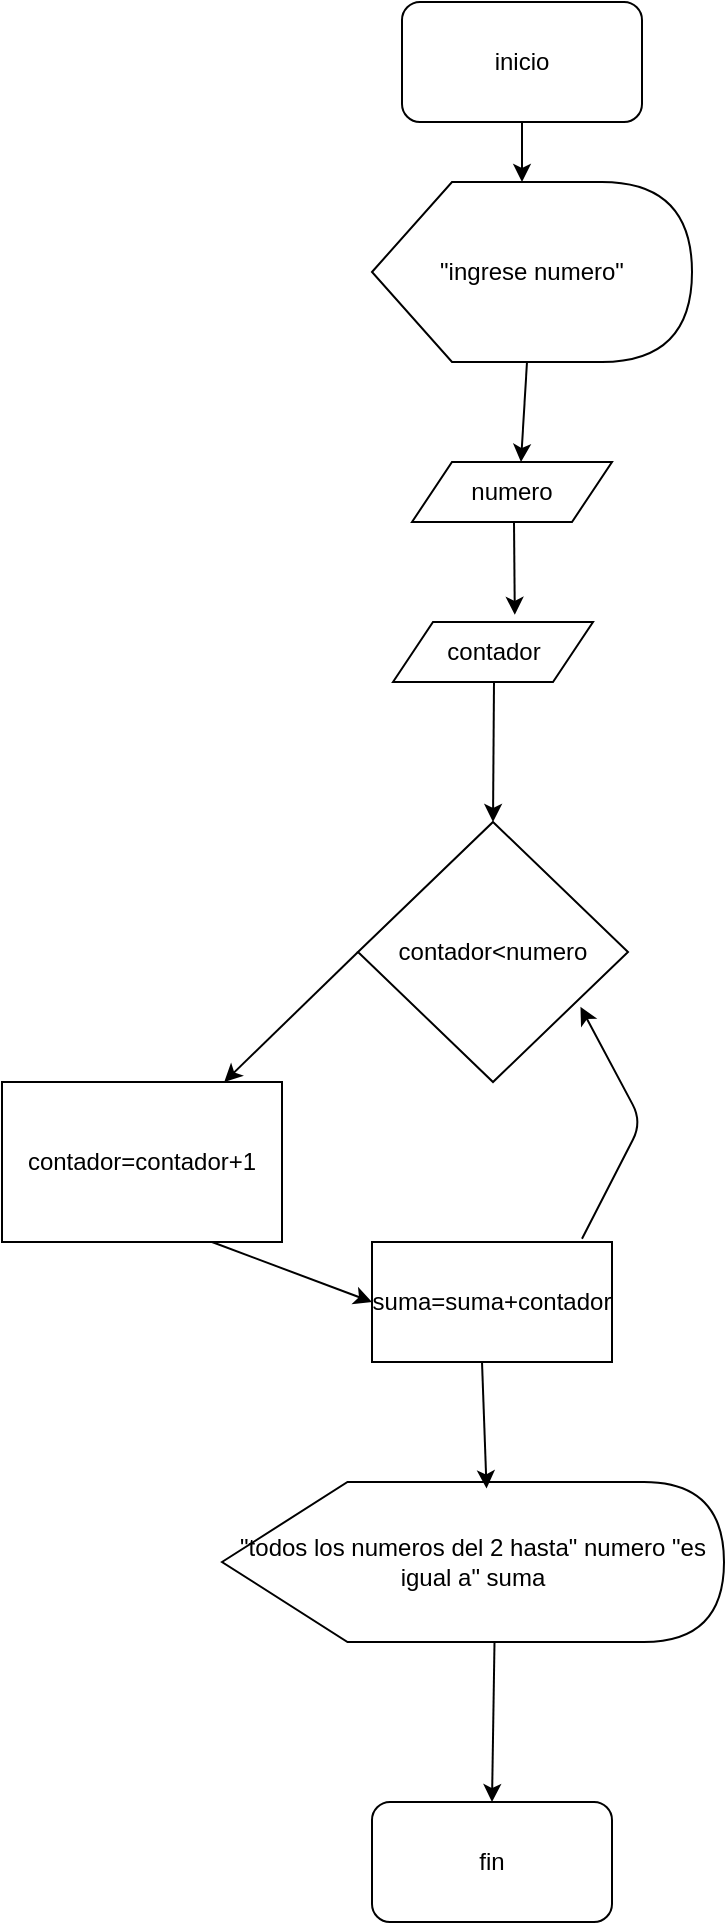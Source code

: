 <mxfile>
    <diagram id="d968p989WvWNPiMPFKE-" name="Page-1">
        <mxGraphModel dx="944" dy="249" grid="1" gridSize="10" guides="1" tooltips="1" connect="1" arrows="1" fold="1" page="1" pageScale="1" pageWidth="850" pageHeight="1100" math="0" shadow="0">
            <root>
                <mxCell id="0"/>
                <mxCell id="1" parent="0"/>
                <mxCell id="2" value="inicio" style="rounded=1;whiteSpace=wrap;html=1;" parent="1" vertex="1">
                    <mxGeometry x="380" width="120" height="60" as="geometry"/>
                </mxCell>
                <mxCell id="3" value="fin" style="rounded=1;whiteSpace=wrap;html=1;" parent="1" vertex="1">
                    <mxGeometry x="365" y="900" width="120" height="60" as="geometry"/>
                </mxCell>
                <mxCell id="4" value="&quot;ingrese numero&quot;" style="shape=display;whiteSpace=wrap;html=1;" parent="1" vertex="1">
                    <mxGeometry x="365" y="90" width="160" height="90" as="geometry"/>
                </mxCell>
                <mxCell id="22" style="edgeStyle=none;html=1;entryX=0.609;entryY=-0.12;entryDx=0;entryDy=0;entryPerimeter=0;" parent="1" target="18" edge="1">
                    <mxGeometry relative="1" as="geometry">
                        <mxPoint x="435" y="270" as="targetPoint"/>
                        <mxPoint x="436" y="260" as="sourcePoint"/>
                    </mxGeometry>
                </mxCell>
                <mxCell id="5" value="numero" style="shape=parallelogram;perimeter=parallelogramPerimeter;whiteSpace=wrap;html=1;fixedSize=1;" parent="1" vertex="1">
                    <mxGeometry x="385" y="230" width="100" height="30" as="geometry"/>
                </mxCell>
                <mxCell id="26" style="edgeStyle=none;html=1;exitX=0;exitY=0.5;exitDx=0;exitDy=0;" parent="1" source="6" target="27" edge="1">
                    <mxGeometry relative="1" as="geometry">
                        <mxPoint x="300" y="520" as="targetPoint"/>
                    </mxGeometry>
                </mxCell>
                <mxCell id="6" value="contador&amp;lt;numero" style="rhombus;whiteSpace=wrap;html=1;" parent="1" vertex="1">
                    <mxGeometry x="358" y="410" width="135" height="130" as="geometry"/>
                </mxCell>
                <mxCell id="7" value="suma=suma+contador" style="rounded=0;whiteSpace=wrap;html=1;" parent="1" vertex="1">
                    <mxGeometry x="365" y="620" width="120" height="60" as="geometry"/>
                </mxCell>
                <mxCell id="8" value="&quot;todos los numeros del 2 hasta&quot; numero &quot;es igual a&quot; suma" style="shape=display;whiteSpace=wrap;html=1;" parent="1" vertex="1">
                    <mxGeometry x="290" y="740" width="251" height="80" as="geometry"/>
                </mxCell>
                <mxCell id="10" value="" style="endArrow=classic;html=1;elbow=vertical;entryX=0.527;entryY=0.04;entryDx=0;entryDy=0;entryPerimeter=0;" parent="1" target="8" edge="1">
                    <mxGeometry width="50" height="50" relative="1" as="geometry">
                        <mxPoint x="420" y="680" as="sourcePoint"/>
                        <mxPoint x="460" y="740" as="targetPoint"/>
                    </mxGeometry>
                </mxCell>
                <mxCell id="11" value="" style="endArrow=classic;html=1;elbow=vertical;entryX=0.5;entryY=0;entryDx=0;entryDy=0;exitX=0;exitY=0;exitDx=136.25;exitDy=80;exitPerimeter=0;" parent="1" source="8" target="3" edge="1">
                    <mxGeometry width="50" height="50" relative="1" as="geometry">
                        <mxPoint x="420" y="830" as="sourcePoint"/>
                        <mxPoint x="442.5" y="890" as="targetPoint"/>
                    </mxGeometry>
                </mxCell>
                <mxCell id="13" value="" style="endArrow=classic;html=1;elbow=vertical;exitX=0;exitY=0;exitDx=77.5;exitDy=90;exitPerimeter=0;" parent="1" source="4" edge="1">
                    <mxGeometry width="50" height="50" relative="1" as="geometry">
                        <mxPoint x="439.5" y="200" as="sourcePoint"/>
                        <mxPoint x="439.5" y="230" as="targetPoint"/>
                    </mxGeometry>
                </mxCell>
                <mxCell id="14" value="" style="endArrow=classic;html=1;elbow=vertical;" parent="1" edge="1">
                    <mxGeometry width="50" height="50" relative="1" as="geometry">
                        <mxPoint x="440" y="60" as="sourcePoint"/>
                        <mxPoint x="440" y="90" as="targetPoint"/>
                    </mxGeometry>
                </mxCell>
                <mxCell id="17" value="" style="endArrow=classic;html=1;elbow=vertical;exitX=0.875;exitY=-0.027;exitDx=0;exitDy=0;exitPerimeter=0;entryX=0.824;entryY=0.711;entryDx=0;entryDy=0;entryPerimeter=0;" parent="1" source="7" target="6" edge="1">
                    <mxGeometry width="50" height="50" relative="1" as="geometry">
                        <mxPoint x="510" y="580" as="sourcePoint"/>
                        <mxPoint x="550" y="640" as="targetPoint"/>
                        <Array as="points">
                            <mxPoint x="500" y="560"/>
                        </Array>
                    </mxGeometry>
                </mxCell>
                <mxCell id="23" style="edgeStyle=none;html=1;entryX=0.5;entryY=0;entryDx=0;entryDy=0;" parent="1" target="6" edge="1">
                    <mxGeometry relative="1" as="geometry">
                        <mxPoint x="460" y="400" as="targetPoint"/>
                        <mxPoint x="426" y="340" as="sourcePoint"/>
                    </mxGeometry>
                </mxCell>
                <mxCell id="18" value="contador" style="shape=parallelogram;perimeter=parallelogramPerimeter;whiteSpace=wrap;html=1;fixedSize=1;" parent="1" vertex="1">
                    <mxGeometry x="375.5" y="310" width="100" height="30" as="geometry"/>
                </mxCell>
                <mxCell id="28" style="edgeStyle=none;html=1;exitX=0.75;exitY=1;exitDx=0;exitDy=0;entryX=0;entryY=0.5;entryDx=0;entryDy=0;" parent="1" source="27" target="7" edge="1">
                    <mxGeometry relative="1" as="geometry"/>
                </mxCell>
                <mxCell id="27" value="contador=contador+1" style="rounded=0;whiteSpace=wrap;html=1;" parent="1" vertex="1">
                    <mxGeometry x="180" y="540" width="140" height="80" as="geometry"/>
                </mxCell>
            </root>
        </mxGraphModel>
    </diagram>
</mxfile>